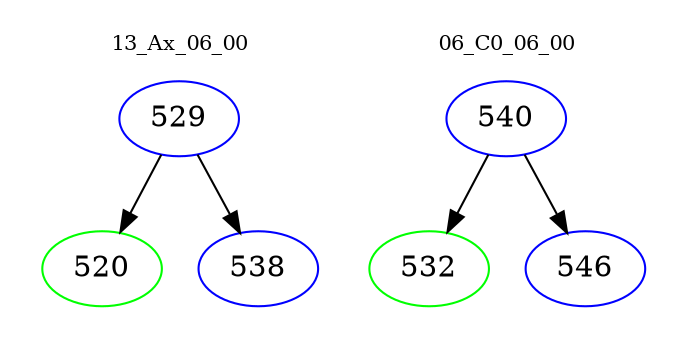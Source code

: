 digraph{
subgraph cluster_0 {
color = white
label = "13_Ax_06_00";
fontsize=10;
T0_529 [label="529", color="blue"]
T0_529 -> T0_520 [color="black"]
T0_520 [label="520", color="green"]
T0_529 -> T0_538 [color="black"]
T0_538 [label="538", color="blue"]
}
subgraph cluster_1 {
color = white
label = "06_C0_06_00";
fontsize=10;
T1_540 [label="540", color="blue"]
T1_540 -> T1_532 [color="black"]
T1_532 [label="532", color="green"]
T1_540 -> T1_546 [color="black"]
T1_546 [label="546", color="blue"]
}
}
